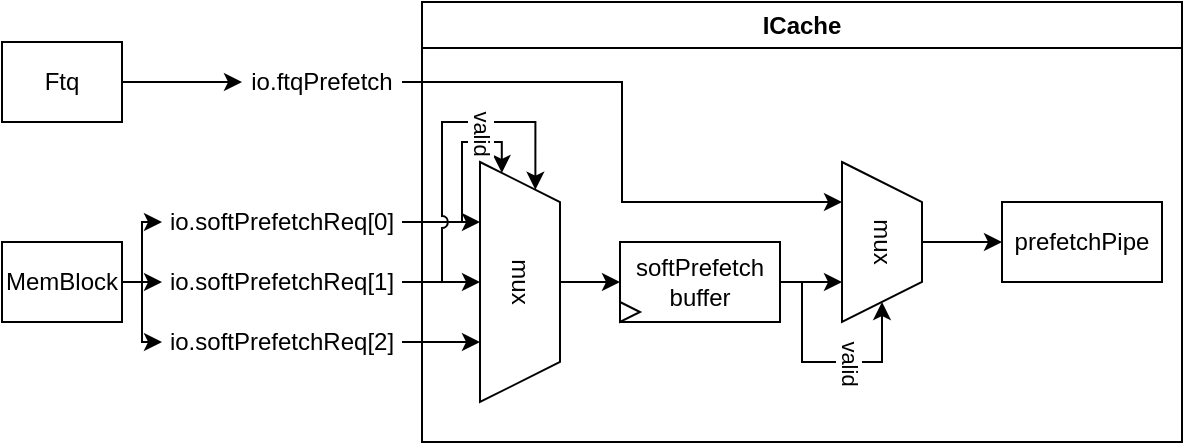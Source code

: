 <mxfile version="26.1.0">
  <diagram name="第 1 页" id="ASBMg2W7NM7ZU7flb3_Y">
    <mxGraphModel dx="1008" dy="554" grid="1" gridSize="10" guides="1" tooltips="1" connect="1" arrows="1" fold="1" page="1" pageScale="1" pageWidth="827" pageHeight="1169" math="0" shadow="0">
      <root>
        <mxCell id="0" />
        <mxCell id="1" parent="0" />
        <mxCell id="_as5EbhCVh5cGkqEt98X-6" value="" style="endArrow=classic;html=1;rounded=0;entryX=0.75;entryY=1;entryDx=0;entryDy=0;exitX=1;exitY=0.5;exitDx=0;exitDy=0;" edge="1" parent="1" source="_as5EbhCVh5cGkqEt98X-10" target="_as5EbhCVh5cGkqEt98X-2">
          <mxGeometry width="50" height="50" relative="1" as="geometry">
            <mxPoint x="220" y="370" as="sourcePoint" />
            <mxPoint x="460" y="320" as="targetPoint" />
          </mxGeometry>
        </mxCell>
        <mxCell id="_as5EbhCVh5cGkqEt98X-8" style="edgeStyle=orthogonalEdgeStyle;rounded=0;orthogonalLoop=1;jettySize=auto;html=1;exitX=1;exitY=0.5;exitDx=0;exitDy=0;entryX=0.25;entryY=1;entryDx=0;entryDy=0;" edge="1" parent="1" source="_as5EbhCVh5cGkqEt98X-7" target="_as5EbhCVh5cGkqEt98X-2">
          <mxGeometry relative="1" as="geometry" />
        </mxCell>
        <mxCell id="_as5EbhCVh5cGkqEt98X-30" style="edgeStyle=orthogonalEdgeStyle;rounded=0;orthogonalLoop=1;jettySize=auto;html=1;exitX=1;exitY=0.5;exitDx=0;exitDy=0;entryX=0;entryY=0.75;entryDx=0;entryDy=0;" edge="1" parent="1" source="_as5EbhCVh5cGkqEt98X-7" target="_as5EbhCVh5cGkqEt98X-2">
          <mxGeometry relative="1" as="geometry">
            <Array as="points">
              <mxPoint x="250" y="310" />
              <mxPoint x="250" y="270" />
              <mxPoint x="270" y="270" />
            </Array>
          </mxGeometry>
        </mxCell>
        <mxCell id="_as5EbhCVh5cGkqEt98X-7" value="io.softPrefetchReq[0]" style="text;html=1;align=center;verticalAlign=middle;whiteSpace=wrap;rounded=0;" vertex="1" parent="1">
          <mxGeometry x="100" y="295" width="120" height="30" as="geometry" />
        </mxCell>
        <mxCell id="_as5EbhCVh5cGkqEt98X-11" style="edgeStyle=orthogonalEdgeStyle;rounded=0;orthogonalLoop=1;jettySize=auto;html=1;exitX=1;exitY=0.5;exitDx=0;exitDy=0;entryX=0.5;entryY=1;entryDx=0;entryDy=0;" edge="1" parent="1" source="_as5EbhCVh5cGkqEt98X-9" target="_as5EbhCVh5cGkqEt98X-2">
          <mxGeometry relative="1" as="geometry" />
        </mxCell>
        <mxCell id="_as5EbhCVh5cGkqEt98X-31" style="edgeStyle=orthogonalEdgeStyle;rounded=0;orthogonalLoop=1;jettySize=auto;html=1;exitX=1;exitY=0.5;exitDx=0;exitDy=0;entryX=0;entryY=0.25;entryDx=0;entryDy=0;jumpStyle=arc;" edge="1" parent="1" source="_as5EbhCVh5cGkqEt98X-9" target="_as5EbhCVh5cGkqEt98X-2">
          <mxGeometry relative="1" as="geometry">
            <Array as="points">
              <mxPoint x="240" y="340" />
              <mxPoint x="240" y="260" />
              <mxPoint x="287" y="260" />
            </Array>
          </mxGeometry>
        </mxCell>
        <mxCell id="_as5EbhCVh5cGkqEt98X-32" value="valid" style="edgeLabel;html=1;align=center;verticalAlign=middle;resizable=0;points=[];rotation=90;" vertex="1" connectable="0" parent="_as5EbhCVh5cGkqEt98X-31">
          <mxGeometry x="0.331" relative="1" as="geometry">
            <mxPoint y="5" as="offset" />
          </mxGeometry>
        </mxCell>
        <mxCell id="_as5EbhCVh5cGkqEt98X-9" value="io.softPrefetchReq[1]" style="text;html=1;align=center;verticalAlign=middle;whiteSpace=wrap;rounded=0;" vertex="1" parent="1">
          <mxGeometry x="100" y="325" width="120" height="30" as="geometry" />
        </mxCell>
        <mxCell id="_as5EbhCVh5cGkqEt98X-10" value="io.softPrefetchReq[2]" style="text;html=1;align=center;verticalAlign=middle;whiteSpace=wrap;rounded=0;" vertex="1" parent="1">
          <mxGeometry x="100" y="355" width="120" height="30" as="geometry" />
        </mxCell>
        <mxCell id="_as5EbhCVh5cGkqEt98X-16" style="edgeStyle=orthogonalEdgeStyle;rounded=0;orthogonalLoop=1;jettySize=auto;html=1;exitX=1;exitY=0.5;exitDx=0;exitDy=0;entryX=0.25;entryY=1;entryDx=0;entryDy=0;" edge="1" parent="1" source="_as5EbhCVh5cGkqEt98X-15" target="_as5EbhCVh5cGkqEt98X-13">
          <mxGeometry relative="1" as="geometry" />
        </mxCell>
        <mxCell id="_as5EbhCVh5cGkqEt98X-15" value="io.ftqPrefetch" style="text;html=1;align=center;verticalAlign=middle;whiteSpace=wrap;rounded=0;" vertex="1" parent="1">
          <mxGeometry x="140" y="225" width="80" height="30" as="geometry" />
        </mxCell>
        <mxCell id="_as5EbhCVh5cGkqEt98X-17" value="ICache" style="swimlane;whiteSpace=wrap;html=1;" vertex="1" parent="1">
          <mxGeometry x="230" y="200" width="380" height="220" as="geometry" />
        </mxCell>
        <mxCell id="_as5EbhCVh5cGkqEt98X-18" value="prefetchPipe" style="rounded=0;whiteSpace=wrap;html=1;rotation=0;" vertex="1" parent="_as5EbhCVh5cGkqEt98X-17">
          <mxGeometry x="290" y="100" width="80" height="40" as="geometry" />
        </mxCell>
        <mxCell id="_as5EbhCVh5cGkqEt98X-21" style="edgeStyle=orthogonalEdgeStyle;rounded=0;orthogonalLoop=1;jettySize=auto;html=1;exitX=0.5;exitY=0;exitDx=0;exitDy=0;entryX=0;entryY=0.5;entryDx=0;entryDy=0;" edge="1" parent="_as5EbhCVh5cGkqEt98X-17" source="_as5EbhCVh5cGkqEt98X-13" target="_as5EbhCVh5cGkqEt98X-18">
          <mxGeometry relative="1" as="geometry" />
        </mxCell>
        <mxCell id="_as5EbhCVh5cGkqEt98X-13" value="mux" style="shape=trapezoid;perimeter=trapezoidPerimeter;whiteSpace=wrap;html=1;fixedSize=1;rotation=90;" vertex="1" parent="_as5EbhCVh5cGkqEt98X-17">
          <mxGeometry x="190" y="100" width="80" height="40" as="geometry" />
        </mxCell>
        <mxCell id="_as5EbhCVh5cGkqEt98X-14" style="edgeStyle=orthogonalEdgeStyle;rounded=0;orthogonalLoop=1;jettySize=auto;html=1;exitX=1;exitY=0.5;exitDx=0;exitDy=0;entryX=0.75;entryY=1;entryDx=0;entryDy=0;" edge="1" parent="_as5EbhCVh5cGkqEt98X-17" source="_as5EbhCVh5cGkqEt98X-1" target="_as5EbhCVh5cGkqEt98X-13">
          <mxGeometry relative="1" as="geometry" />
        </mxCell>
        <mxCell id="_as5EbhCVh5cGkqEt98X-2" value="mux" style="shape=trapezoid;perimeter=trapezoidPerimeter;whiteSpace=wrap;html=1;fixedSize=1;rotation=90;" vertex="1" parent="_as5EbhCVh5cGkqEt98X-17">
          <mxGeometry x="-11" y="120" width="120" height="40" as="geometry" />
        </mxCell>
        <mxCell id="_as5EbhCVh5cGkqEt98X-3" style="edgeStyle=orthogonalEdgeStyle;rounded=0;orthogonalLoop=1;jettySize=auto;html=1;exitX=0.5;exitY=0;exitDx=0;exitDy=0;entryX=0;entryY=0.5;entryDx=0;entryDy=0;" edge="1" parent="_as5EbhCVh5cGkqEt98X-17" source="_as5EbhCVh5cGkqEt98X-2" target="_as5EbhCVh5cGkqEt98X-1">
          <mxGeometry relative="1" as="geometry" />
        </mxCell>
        <mxCell id="_as5EbhCVh5cGkqEt98X-19" value="" style="group" vertex="1" connectable="0" parent="_as5EbhCVh5cGkqEt98X-17">
          <mxGeometry x="99" y="120" width="80" height="40" as="geometry" />
        </mxCell>
        <mxCell id="_as5EbhCVh5cGkqEt98X-1" value="softPrefetch&lt;div&gt;buffer&lt;/div&gt;" style="rounded=0;whiteSpace=wrap;html=1;" vertex="1" parent="_as5EbhCVh5cGkqEt98X-19">
          <mxGeometry width="80" height="40" as="geometry" />
        </mxCell>
        <mxCell id="_as5EbhCVh5cGkqEt98X-12" value="" style="triangle;whiteSpace=wrap;html=1;" vertex="1" parent="_as5EbhCVh5cGkqEt98X-19">
          <mxGeometry y="30" width="10" height="10" as="geometry" />
        </mxCell>
        <mxCell id="_as5EbhCVh5cGkqEt98X-28" style="edgeStyle=orthogonalEdgeStyle;rounded=0;orthogonalLoop=1;jettySize=auto;html=1;exitX=1;exitY=0.75;exitDx=0;exitDy=0;entryX=1;entryY=0.5;entryDx=0;entryDy=0;" edge="1" parent="_as5EbhCVh5cGkqEt98X-17" source="_as5EbhCVh5cGkqEt98X-1" target="_as5EbhCVh5cGkqEt98X-13">
          <mxGeometry relative="1" as="geometry">
            <mxPoint x="260" y="170" as="targetPoint" />
            <Array as="points">
              <mxPoint x="179" y="140" />
              <mxPoint x="190" y="140" />
              <mxPoint x="190" y="180" />
              <mxPoint x="230" y="180" />
            </Array>
          </mxGeometry>
        </mxCell>
        <mxCell id="_as5EbhCVh5cGkqEt98X-29" value="valid" style="edgeLabel;html=1;align=center;verticalAlign=middle;resizable=0;points=[];rotation=90;" vertex="1" connectable="0" parent="_as5EbhCVh5cGkqEt98X-28">
          <mxGeometry x="0.343" relative="1" as="geometry">
            <mxPoint x="-3" as="offset" />
          </mxGeometry>
        </mxCell>
        <mxCell id="_as5EbhCVh5cGkqEt98X-27" style="edgeStyle=orthogonalEdgeStyle;rounded=0;orthogonalLoop=1;jettySize=auto;html=1;exitX=1;exitY=0.5;exitDx=0;exitDy=0;entryX=0;entryY=0.5;entryDx=0;entryDy=0;" edge="1" parent="1" source="_as5EbhCVh5cGkqEt98X-22" target="_as5EbhCVh5cGkqEt98X-15">
          <mxGeometry relative="1" as="geometry" />
        </mxCell>
        <mxCell id="_as5EbhCVh5cGkqEt98X-22" value="Ftq" style="rounded=0;whiteSpace=wrap;html=1;" vertex="1" parent="1">
          <mxGeometry x="20" y="220" width="60" height="40" as="geometry" />
        </mxCell>
        <mxCell id="_as5EbhCVh5cGkqEt98X-24" style="edgeStyle=orthogonalEdgeStyle;rounded=0;orthogonalLoop=1;jettySize=auto;html=1;exitX=1;exitY=0.5;exitDx=0;exitDy=0;entryX=0;entryY=0.5;entryDx=0;entryDy=0;" edge="1" parent="1" source="_as5EbhCVh5cGkqEt98X-23" target="_as5EbhCVh5cGkqEt98X-7">
          <mxGeometry relative="1" as="geometry">
            <Array as="points">
              <mxPoint x="90" y="340" />
              <mxPoint x="90" y="310" />
            </Array>
          </mxGeometry>
        </mxCell>
        <mxCell id="_as5EbhCVh5cGkqEt98X-25" style="edgeStyle=orthogonalEdgeStyle;rounded=0;orthogonalLoop=1;jettySize=auto;html=1;exitX=1;exitY=0.5;exitDx=0;exitDy=0;entryX=0;entryY=0.5;entryDx=0;entryDy=0;" edge="1" parent="1" source="_as5EbhCVh5cGkqEt98X-23" target="_as5EbhCVh5cGkqEt98X-9">
          <mxGeometry relative="1" as="geometry" />
        </mxCell>
        <mxCell id="_as5EbhCVh5cGkqEt98X-26" style="edgeStyle=orthogonalEdgeStyle;rounded=0;orthogonalLoop=1;jettySize=auto;html=1;exitX=1;exitY=0.5;exitDx=0;exitDy=0;entryX=0;entryY=0.5;entryDx=0;entryDy=0;" edge="1" parent="1" source="_as5EbhCVh5cGkqEt98X-23" target="_as5EbhCVh5cGkqEt98X-10">
          <mxGeometry relative="1" as="geometry">
            <Array as="points">
              <mxPoint x="90" y="340" />
              <mxPoint x="90" y="370" />
            </Array>
          </mxGeometry>
        </mxCell>
        <mxCell id="_as5EbhCVh5cGkqEt98X-23" value="MemBlock" style="rounded=0;whiteSpace=wrap;html=1;" vertex="1" parent="1">
          <mxGeometry x="20" y="320" width="60" height="40" as="geometry" />
        </mxCell>
      </root>
    </mxGraphModel>
  </diagram>
</mxfile>
